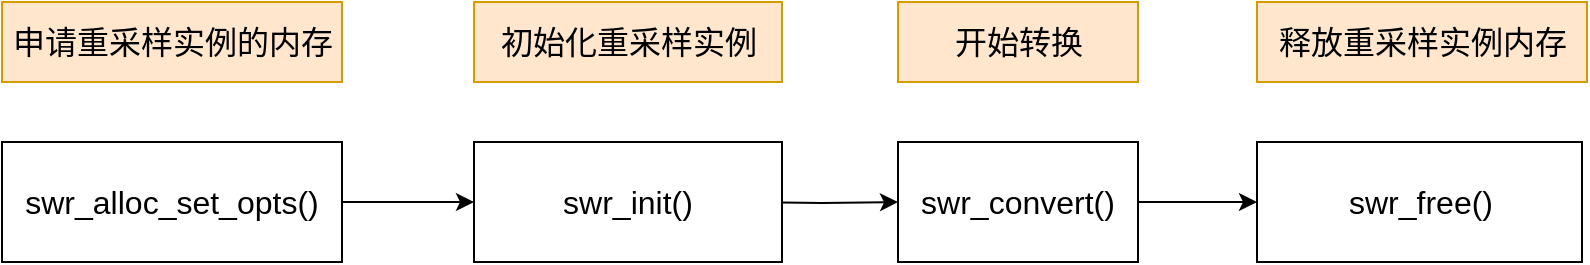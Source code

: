 <mxfile version="20.2.3" type="device"><diagram id="CCSkUD4YMc4SreTmyc2y" name="第 1 页"><mxGraphModel dx="1422" dy="865" grid="1" gridSize="10" guides="1" tooltips="1" connect="1" arrows="1" fold="1" page="1" pageScale="1" pageWidth="827" pageHeight="1169" math="0" shadow="0"><root><mxCell id="0"/><mxCell id="1" parent="0"/><mxCell id="wohZX1WOOy2FdVvotHHr-15" style="edgeStyle=orthogonalEdgeStyle;rounded=0;orthogonalLoop=1;jettySize=auto;html=1;fontSize=16;entryX=0;entryY=0.5;entryDx=0;entryDy=0;" edge="1" parent="1" source="md7RBjFyD2T9hECYB-EM-1" target="wohZX1WOOy2FdVvotHHr-19"><mxGeometry relative="1" as="geometry"><mxPoint x="321" y="350" as="targetPoint"/></mxGeometry></mxCell><mxCell id="md7RBjFyD2T9hECYB-EM-1" value="swr_alloc_set_opts()" style="rounded=0;whiteSpace=wrap;html=1;" parent="1" vertex="1"><mxGeometry x="90" y="320" width="150" height="60" as="geometry"/></mxCell><mxCell id="wohZX1WOOy2FdVvotHHr-16" style="edgeStyle=orthogonalEdgeStyle;rounded=0;orthogonalLoop=1;jettySize=auto;html=1;fontSize=16;" edge="1" parent="1" target="wohZX1WOOy2FdVvotHHr-2"><mxGeometry relative="1" as="geometry"><mxPoint x="441" y="350" as="sourcePoint"/></mxGeometry></mxCell><mxCell id="wohZX1WOOy2FdVvotHHr-17" style="edgeStyle=orthogonalEdgeStyle;rounded=0;orthogonalLoop=1;jettySize=auto;html=1;fontSize=16;" edge="1" parent="1" source="wohZX1WOOy2FdVvotHHr-2" target="wohZX1WOOy2FdVvotHHr-3"><mxGeometry relative="1" as="geometry"/></mxCell><mxCell id="wohZX1WOOy2FdVvotHHr-2" value="swr_convert()" style="rounded=0;whiteSpace=wrap;html=1;fontSize=16;" vertex="1" parent="1"><mxGeometry x="518" y="320" width="120" height="60" as="geometry"/></mxCell><mxCell id="wohZX1WOOy2FdVvotHHr-3" value="swr_free()" style="rounded=0;whiteSpace=wrap;html=1;fontSize=16;" vertex="1" parent="1"><mxGeometry x="697.5" y="320" width="162.5" height="60" as="geometry"/></mxCell><mxCell id="wohZX1WOOy2FdVvotHHr-5" value="申请重采样实例的内存" style="text;strokeColor=#d79b00;fillColor=#ffe6cc;html=1;fontSize=16;fontStyle=0;verticalAlign=middle;align=center;" vertex="1" parent="1"><mxGeometry x="70" y="250" width="170" height="40" as="geometry"/></mxCell><mxCell id="wohZX1WOOy2FdVvotHHr-8" value="初始化重采样实例" style="text;strokeColor=#d79b00;fillColor=#ffe6cc;html=1;fontSize=16;fontStyle=0;verticalAlign=middle;align=center;" vertex="1" parent="1"><mxGeometry x="306" y="250" width="154" height="40" as="geometry"/></mxCell><mxCell id="wohZX1WOOy2FdVvotHHr-10" value="开始转换" style="text;strokeColor=#d79b00;fillColor=#ffe6cc;html=1;fontSize=16;fontStyle=0;verticalAlign=middle;align=center;" vertex="1" parent="1"><mxGeometry x="518" y="250" width="120" height="40" as="geometry"/></mxCell><mxCell id="wohZX1WOOy2FdVvotHHr-12" value="释放重采样实例内存" style="text;strokeColor=#d79b00;fillColor=#ffe6cc;html=1;fontSize=16;fontStyle=0;verticalAlign=middle;align=center;" vertex="1" parent="1"><mxGeometry x="697.5" y="250" width="165" height="40" as="geometry"/></mxCell><mxCell id="wohZX1WOOy2FdVvotHHr-18" value="swr_alloc_set_opts()" style="rounded=0;whiteSpace=wrap;html=1;fontSize=16;" vertex="1" parent="1"><mxGeometry x="70" y="320" width="170" height="60" as="geometry"/></mxCell><mxCell id="wohZX1WOOy2FdVvotHHr-19" value="swr_init()" style="rounded=0;whiteSpace=wrap;html=1;fontSize=16;" vertex="1" parent="1"><mxGeometry x="306" y="320" width="154" height="60" as="geometry"/></mxCell></root></mxGraphModel></diagram></mxfile>